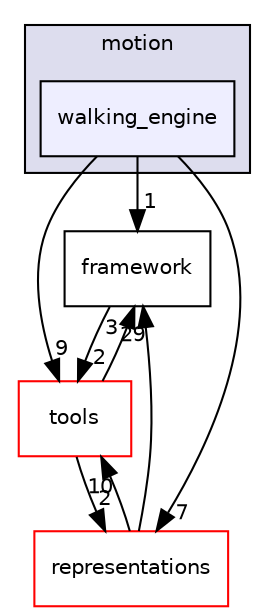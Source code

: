 digraph "source/dnt/modules/motion/walking_engine" {
  compound=true
  node [ fontsize="10", fontname="Helvetica"];
  edge [ labelfontsize="10", labelfontname="Helvetica"];
  subgraph clusterdir_33ffc2a4bc62da3126c0c95ab41e34e1 {
    graph [ bgcolor="#ddddee", pencolor="black", label="motion" fontname="Helvetica", fontsize="10", URL="dir_33ffc2a4bc62da3126c0c95ab41e34e1.html"]
  dir_3614f68aecb093ef89517585022b0ed0 [shape=box, label="walking_engine", style="filled", fillcolor="#eeeeff", pencolor="black", URL="dir_3614f68aecb093ef89517585022b0ed0.html"];
  }
  dir_d108a8a52eeac75b0e597769f03f48e5 [shape=box label="framework" URL="dir_d108a8a52eeac75b0e597769f03f48e5.html"];
  dir_5d0042f909018ce5a6e6ef6ccdf4504c [shape=box label="tools" fillcolor="white" style="filled" color="red" URL="dir_5d0042f909018ce5a6e6ef6ccdf4504c.html"];
  dir_ffe3ad53f1ced0e013eef8ad4adffcb5 [shape=box label="representations" fillcolor="white" style="filled" color="red" URL="dir_ffe3ad53f1ced0e013eef8ad4adffcb5.html"];
  dir_3614f68aecb093ef89517585022b0ed0->dir_d108a8a52eeac75b0e597769f03f48e5 [headlabel="1", labeldistance=1.5 headhref="dir_000020_000003.html"];
  dir_3614f68aecb093ef89517585022b0ed0->dir_5d0042f909018ce5a6e6ef6ccdf4504c [headlabel="9", labeldistance=1.5 headhref="dir_000020_000037.html"];
  dir_3614f68aecb093ef89517585022b0ed0->dir_ffe3ad53f1ced0e013eef8ad4adffcb5 [headlabel="7", labeldistance=1.5 headhref="dir_000020_000027.html"];
  dir_d108a8a52eeac75b0e597769f03f48e5->dir_5d0042f909018ce5a6e6ef6ccdf4504c [headlabel="2", labeldistance=1.5 headhref="dir_000003_000037.html"];
  dir_5d0042f909018ce5a6e6ef6ccdf4504c->dir_d108a8a52eeac75b0e597769f03f48e5 [headlabel="3", labeldistance=1.5 headhref="dir_000037_000003.html"];
  dir_5d0042f909018ce5a6e6ef6ccdf4504c->dir_ffe3ad53f1ced0e013eef8ad4adffcb5 [headlabel="2", labeldistance=1.5 headhref="dir_000037_000027.html"];
  dir_ffe3ad53f1ced0e013eef8ad4adffcb5->dir_d108a8a52eeac75b0e597769f03f48e5 [headlabel="29", labeldistance=1.5 headhref="dir_000027_000003.html"];
  dir_ffe3ad53f1ced0e013eef8ad4adffcb5->dir_5d0042f909018ce5a6e6ef6ccdf4504c [headlabel="10", labeldistance=1.5 headhref="dir_000027_000037.html"];
}
